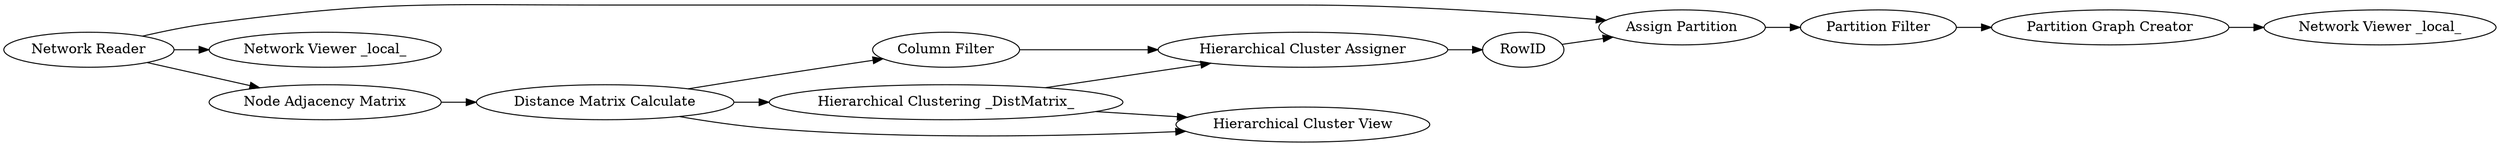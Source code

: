 digraph {
	6 -> 17
	10 -> 6
	4 -> 5
	19 -> 5
	1 -> 12
	12 -> 14
	1 -> 21
	15 -> 20
	19 -> 4
	2 -> 19
	14 -> 15
	1 -> 2
	19 -> 10
	17 -> 12
	4 -> 6
	5 [label="Hierarchical Cluster View"]
	20 [label="Network Viewer _local_"]
	1 [label="Network Reader"]
	21 [label="Network Viewer _local_"]
	4 [label="Hierarchical Clustering _DistMatrix_"]
	10 [label="Column Filter"]
	6 [label="Hierarchical Cluster Assigner"]
	15 [label="Partition Graph Creator"]
	14 [label="Partition Filter"]
	17 [label=RowID]
	2 [label="Node Adjacency Matrix"]
	12 [label="Assign Partition"]
	19 [label="Distance Matrix Calculate"]
	rankdir=LR
}

